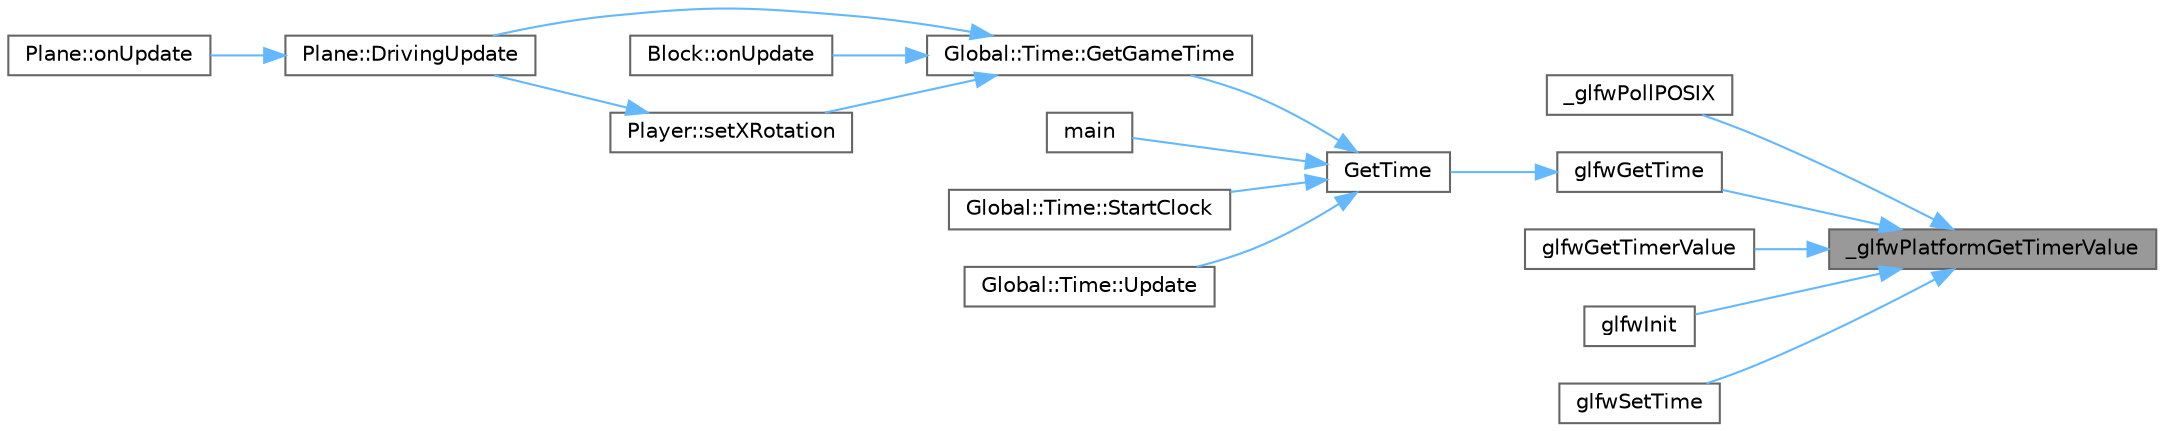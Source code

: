 digraph "_glfwPlatformGetTimerValue"
{
 // LATEX_PDF_SIZE
  bgcolor="transparent";
  edge [fontname=Helvetica,fontsize=10,labelfontname=Helvetica,labelfontsize=10];
  node [fontname=Helvetica,fontsize=10,shape=box,height=0.2,width=0.4];
  rankdir="RL";
  Node1 [id="Node000001",label="_glfwPlatformGetTimerValue",height=0.2,width=0.4,color="gray40", fillcolor="grey60", style="filled", fontcolor="black",tooltip=" "];
  Node1 -> Node2 [id="edge31_Node000001_Node000002",dir="back",color="steelblue1",style="solid",tooltip=" "];
  Node2 [id="Node000002",label="_glfwPollPOSIX",height=0.2,width=0.4,color="grey40", fillcolor="white", style="filled",URL="$_classes_2lib_2external_2glfw_2src_2posix__poll_8c.html#a33af38d8a4365c49a93b1adb449d77e1",tooltip=" "];
  Node1 -> Node3 [id="edge32_Node000001_Node000003",dir="back",color="steelblue1",style="solid",tooltip=" "];
  Node3 [id="Node000003",label="glfwGetTime",height=0.2,width=0.4,color="grey40", fillcolor="white", style="filled",URL="$group__input.html#ga03d4a1039b8662c71eeb40beea8cb622",tooltip="Returns the GLFW time."];
  Node3 -> Node4 [id="edge33_Node000003_Node000004",dir="back",color="steelblue1",style="solid",tooltip=" "];
  Node4 [id="Node000004",label="GetTime",height=0.2,width=0.4,color="grey40", fillcolor="white", style="filled",URL="$_old_2_classes_2lib_2rcore_8c.html#a8897d458855e87c5b948dc2cbc7eb5e3",tooltip=" "];
  Node4 -> Node5 [id="edge34_Node000004_Node000005",dir="back",color="steelblue1",style="solid",tooltip=" "];
  Node5 [id="Node000005",label="Global::Time::GetGameTime",height=0.2,width=0.4,color="grey40", fillcolor="white", style="filled",URL="$class_global_1_1_time.html#ab150ebf0a368825fa18abc4bf98cb25b",tooltip=" "];
  Node5 -> Node6 [id="edge35_Node000005_Node000006",dir="back",color="steelblue1",style="solid",tooltip=" "];
  Node6 [id="Node000006",label="Plane::DrivingUpdate",height=0.2,width=0.4,color="grey40", fillcolor="white", style="filled",URL="$class_plane.html#af3cfe3d166897b8355d9601433d41359",tooltip=" "];
  Node6 -> Node7 [id="edge36_Node000006_Node000007",dir="back",color="steelblue1",style="solid",tooltip=" "];
  Node7 [id="Node000007",label="Plane::onUpdate",height=0.2,width=0.4,color="grey40", fillcolor="white", style="filled",URL="$class_plane.html#aafc149df92511d84ac0b924207d8b10b",tooltip=" "];
  Node5 -> Node8 [id="edge37_Node000005_Node000008",dir="back",color="steelblue1",style="solid",tooltip=" "];
  Node8 [id="Node000008",label="Block::onUpdate",height=0.2,width=0.4,color="grey40", fillcolor="white", style="filled",URL="$class_block.html#a658b330aa13341e2d2e03d2bc9f903e6",tooltip=" "];
  Node5 -> Node9 [id="edge38_Node000005_Node000009",dir="back",color="steelblue1",style="solid",tooltip=" "];
  Node9 [id="Node000009",label="Player::setXRotation",height=0.2,width=0.4,color="grey40", fillcolor="white", style="filled",URL="$class_player.html#a01f993f0d5c54503c49f729d40c98d78",tooltip=" "];
  Node9 -> Node6 [id="edge39_Node000009_Node000006",dir="back",color="steelblue1",style="solid",tooltip=" "];
  Node4 -> Node10 [id="edge40_Node000004_Node000010",dir="back",color="steelblue1",style="solid",tooltip=" "];
  Node10 [id="Node000010",label="main",height=0.2,width=0.4,color="grey40", fillcolor="white", style="filled",URL="$main_8cpp.html#a840291bc02cba5474a4cb46a9b9566fe",tooltip=" "];
  Node4 -> Node11 [id="edge41_Node000004_Node000011",dir="back",color="steelblue1",style="solid",tooltip=" "];
  Node11 [id="Node000011",label="Global::Time::StartClock",height=0.2,width=0.4,color="grey40", fillcolor="white", style="filled",URL="$class_global_1_1_time.html#a5b074d347a49a082d1c8e1e38faadf4e",tooltip=" "];
  Node4 -> Node12 [id="edge42_Node000004_Node000012",dir="back",color="steelblue1",style="solid",tooltip=" "];
  Node12 [id="Node000012",label="Global::Time::Update",height=0.2,width=0.4,color="grey40", fillcolor="white", style="filled",URL="$class_global_1_1_time.html#a58b681269bf4208615012b8c5815828f",tooltip=" "];
  Node1 -> Node13 [id="edge43_Node000001_Node000013",dir="back",color="steelblue1",style="solid",tooltip=" "];
  Node13 [id="Node000013",label="glfwGetTimerValue",height=0.2,width=0.4,color="grey40", fillcolor="white", style="filled",URL="$group__input.html#gaa00c3e32227eb70b3968fca0bfe4ae26",tooltip="Returns the current value of the raw timer."];
  Node1 -> Node14 [id="edge44_Node000001_Node000014",dir="back",color="steelblue1",style="solid",tooltip=" "];
  Node14 [id="Node000014",label="glfwInit",height=0.2,width=0.4,color="grey40", fillcolor="white", style="filled",URL="$group__init.html#gab41771f0215a2e0afb4cf1cf98082d40",tooltip="Initializes the GLFW library."];
  Node1 -> Node15 [id="edge45_Node000001_Node000015",dir="back",color="steelblue1",style="solid",tooltip=" "];
  Node15 [id="Node000015",label="glfwSetTime",height=0.2,width=0.4,color="grey40", fillcolor="white", style="filled",URL="$group__input.html#ga94360a3628a09f32708f83cc3fa48590",tooltip="Sets the GLFW time."];
}

